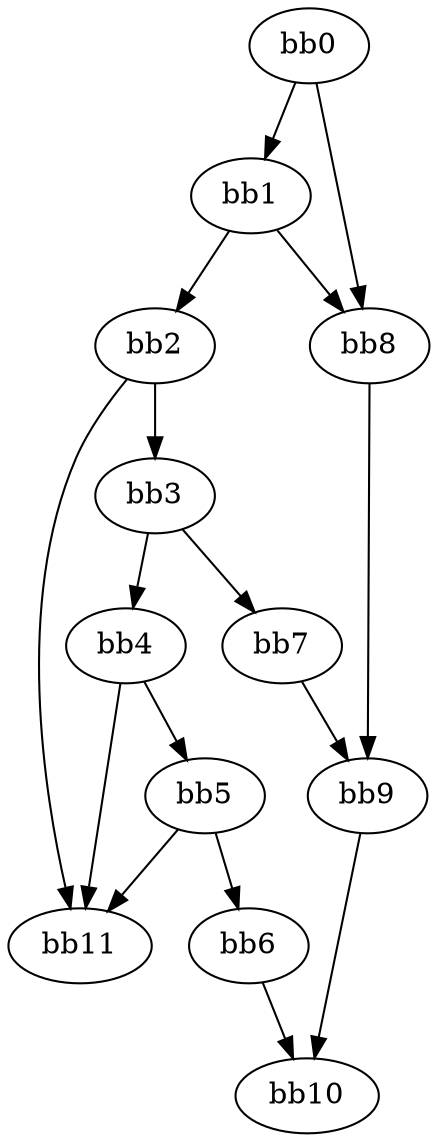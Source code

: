 digraph {
    0 [ label = "bb0\l" ]
    1 [ label = "bb1\l" ]
    2 [ label = "bb2\l" ]
    3 [ label = "bb3\l" ]
    4 [ label = "bb4\l" ]
    5 [ label = "bb5\l" ]
    6 [ label = "bb6\l" ]
    7 [ label = "bb7\l" ]
    8 [ label = "bb8\l" ]
    9 [ label = "bb9\l" ]
    10 [ label = "bb10\l" ]
    11 [ label = "bb11\l" ]
    0 -> 1 [ ]
    0 -> 8 [ ]
    1 -> 2 [ ]
    1 -> 8 [ ]
    2 -> 3 [ ]
    2 -> 11 [ ]
    3 -> 4 [ ]
    3 -> 7 [ ]
    4 -> 5 [ ]
    4 -> 11 [ ]
    5 -> 6 [ ]
    5 -> 11 [ ]
    6 -> 10 [ ]
    7 -> 9 [ ]
    8 -> 9 [ ]
    9 -> 10 [ ]
}

